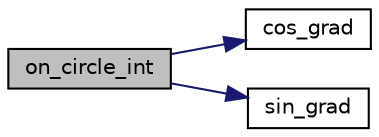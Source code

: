 digraph "on_circle_int"
{
  edge [fontname="Helvetica",fontsize="10",labelfontname="Helvetica",labelfontsize="10"];
  node [fontname="Helvetica",fontsize="10",shape=record];
  rankdir="LR";
  Node519 [label="on_circle_int",height=0.2,width=0.4,color="black", fillcolor="grey75", style="filled", fontcolor="black"];
  Node519 -> Node520 [color="midnightblue",fontsize="10",style="solid",fontname="Helvetica"];
  Node520 [label="cos_grad",height=0.2,width=0.4,color="black", fillcolor="white", style="filled",URL="$d9/d29/draw_8_c.html#a697caa38872ad187ca39f8b113d76683"];
  Node519 -> Node521 [color="midnightblue",fontsize="10",style="solid",fontname="Helvetica"];
  Node521 [label="sin_grad",height=0.2,width=0.4,color="black", fillcolor="white", style="filled",URL="$d9/d29/draw_8_c.html#a3d18fbbffa625ae13c280711f2e183e6"];
}
